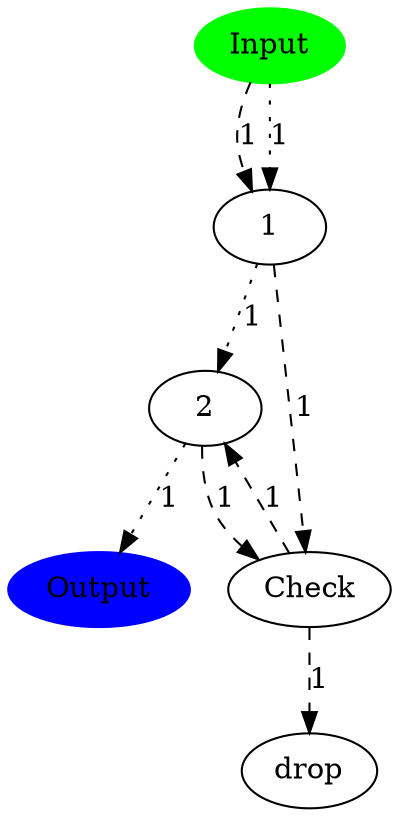 digraph  {
	Input [color=green,
		style=filled];
	Output [color=blue,
		style=filled];
	Input -> 1	 [label=1,
		len=2, style=dashed];
	Input -> 1	 [label=1,
		len=2, style=dotted];
	1 -> 2	 [label=1,
		len=2, style=dotted];
	1 -> Check	 [label=1,
		len=2, style=dashed];
	2 -> Check	 [label=1,
		len=2, style=dashed];
	Check -> 2	 [label=1,
		len=2, style=dashed];
	Check -> drop [label=1,
		len=2, style=dashed];
	2 -> Output	 [label=1,
		len=2, style=dotted];
}
